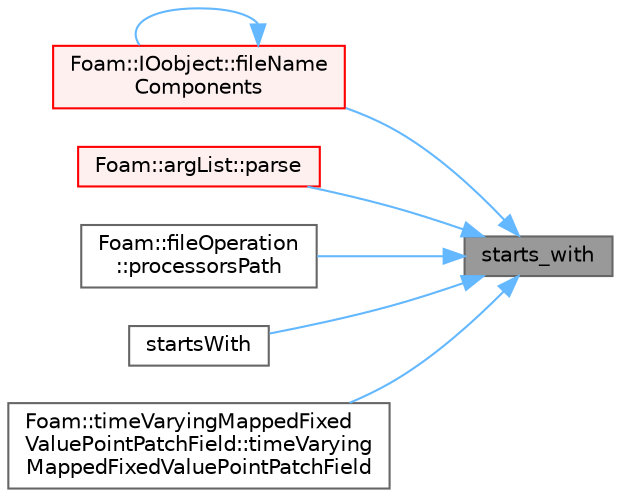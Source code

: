 digraph "starts_with"
{
 // LATEX_PDF_SIZE
  bgcolor="transparent";
  edge [fontname=Helvetica,fontsize=10,labelfontname=Helvetica,labelfontsize=10];
  node [fontname=Helvetica,fontsize=10,shape=box,height=0.2,width=0.4];
  rankdir="RL";
  Node1 [id="Node000001",label="starts_with",height=0.2,width=0.4,color="gray40", fillcolor="grey60", style="filled", fontcolor="black",tooltip=" "];
  Node1 -> Node2 [id="edge1_Node000001_Node000002",dir="back",color="steelblue1",style="solid",tooltip=" "];
  Node2 [id="Node000002",label="Foam::IOobject::fileName\lComponents",height=0.2,width=0.4,color="red", fillcolor="#FFF0F0", style="filled",URL="$classFoam_1_1IOobject.html#a7d27b76557b60f572ecd7fa620bd3d8e",tooltip=" "];
  Node2 -> Node2 [id="edge2_Node000002_Node000002",dir="back",color="steelblue1",style="solid",tooltip=" "];
  Node1 -> Node4 [id="edge3_Node000001_Node000004",dir="back",color="steelblue1",style="solid",tooltip=" "];
  Node4 [id="Node000004",label="Foam::argList::parse",height=0.2,width=0.4,color="red", fillcolor="#FFF0F0", style="filled",URL="$classFoam_1_1argList.html#a00aad68f835a5c0bcb8920505bb0bd10",tooltip=" "];
  Node1 -> Node7 [id="edge4_Node000001_Node000007",dir="back",color="steelblue1",style="solid",tooltip=" "];
  Node7 [id="Node000007",label="Foam::fileOperation\l::processorsPath",height=0.2,width=0.4,color="grey40", fillcolor="white", style="filled",URL="$classFoam_1_1fileOperation.html#ab19eaa093c74f18fd43ef65e6ba74e3f",tooltip=" "];
  Node1 -> Node8 [id="edge5_Node000001_Node000008",dir="back",color="steelblue1",style="solid",tooltip=" "];
  Node8 [id="Node000008",label="startsWith",height=0.2,width=0.4,color="grey40", fillcolor="white", style="filled",URL="$classFoam_1_1string.html#a17b716869a34491541e6a8f106662e56",tooltip=" "];
  Node1 -> Node9 [id="edge6_Node000001_Node000009",dir="back",color="steelblue1",style="solid",tooltip=" "];
  Node9 [id="Node000009",label="Foam::timeVaryingMappedFixed\lValuePointPatchField::timeVarying\lMappedFixedValuePointPatchField",height=0.2,width=0.4,color="grey40", fillcolor="white", style="filled",URL="$classFoam_1_1timeVaryingMappedFixedValuePointPatchField.html#a0e3a847883c7736efd944ab45faddf98",tooltip=" "];
}
